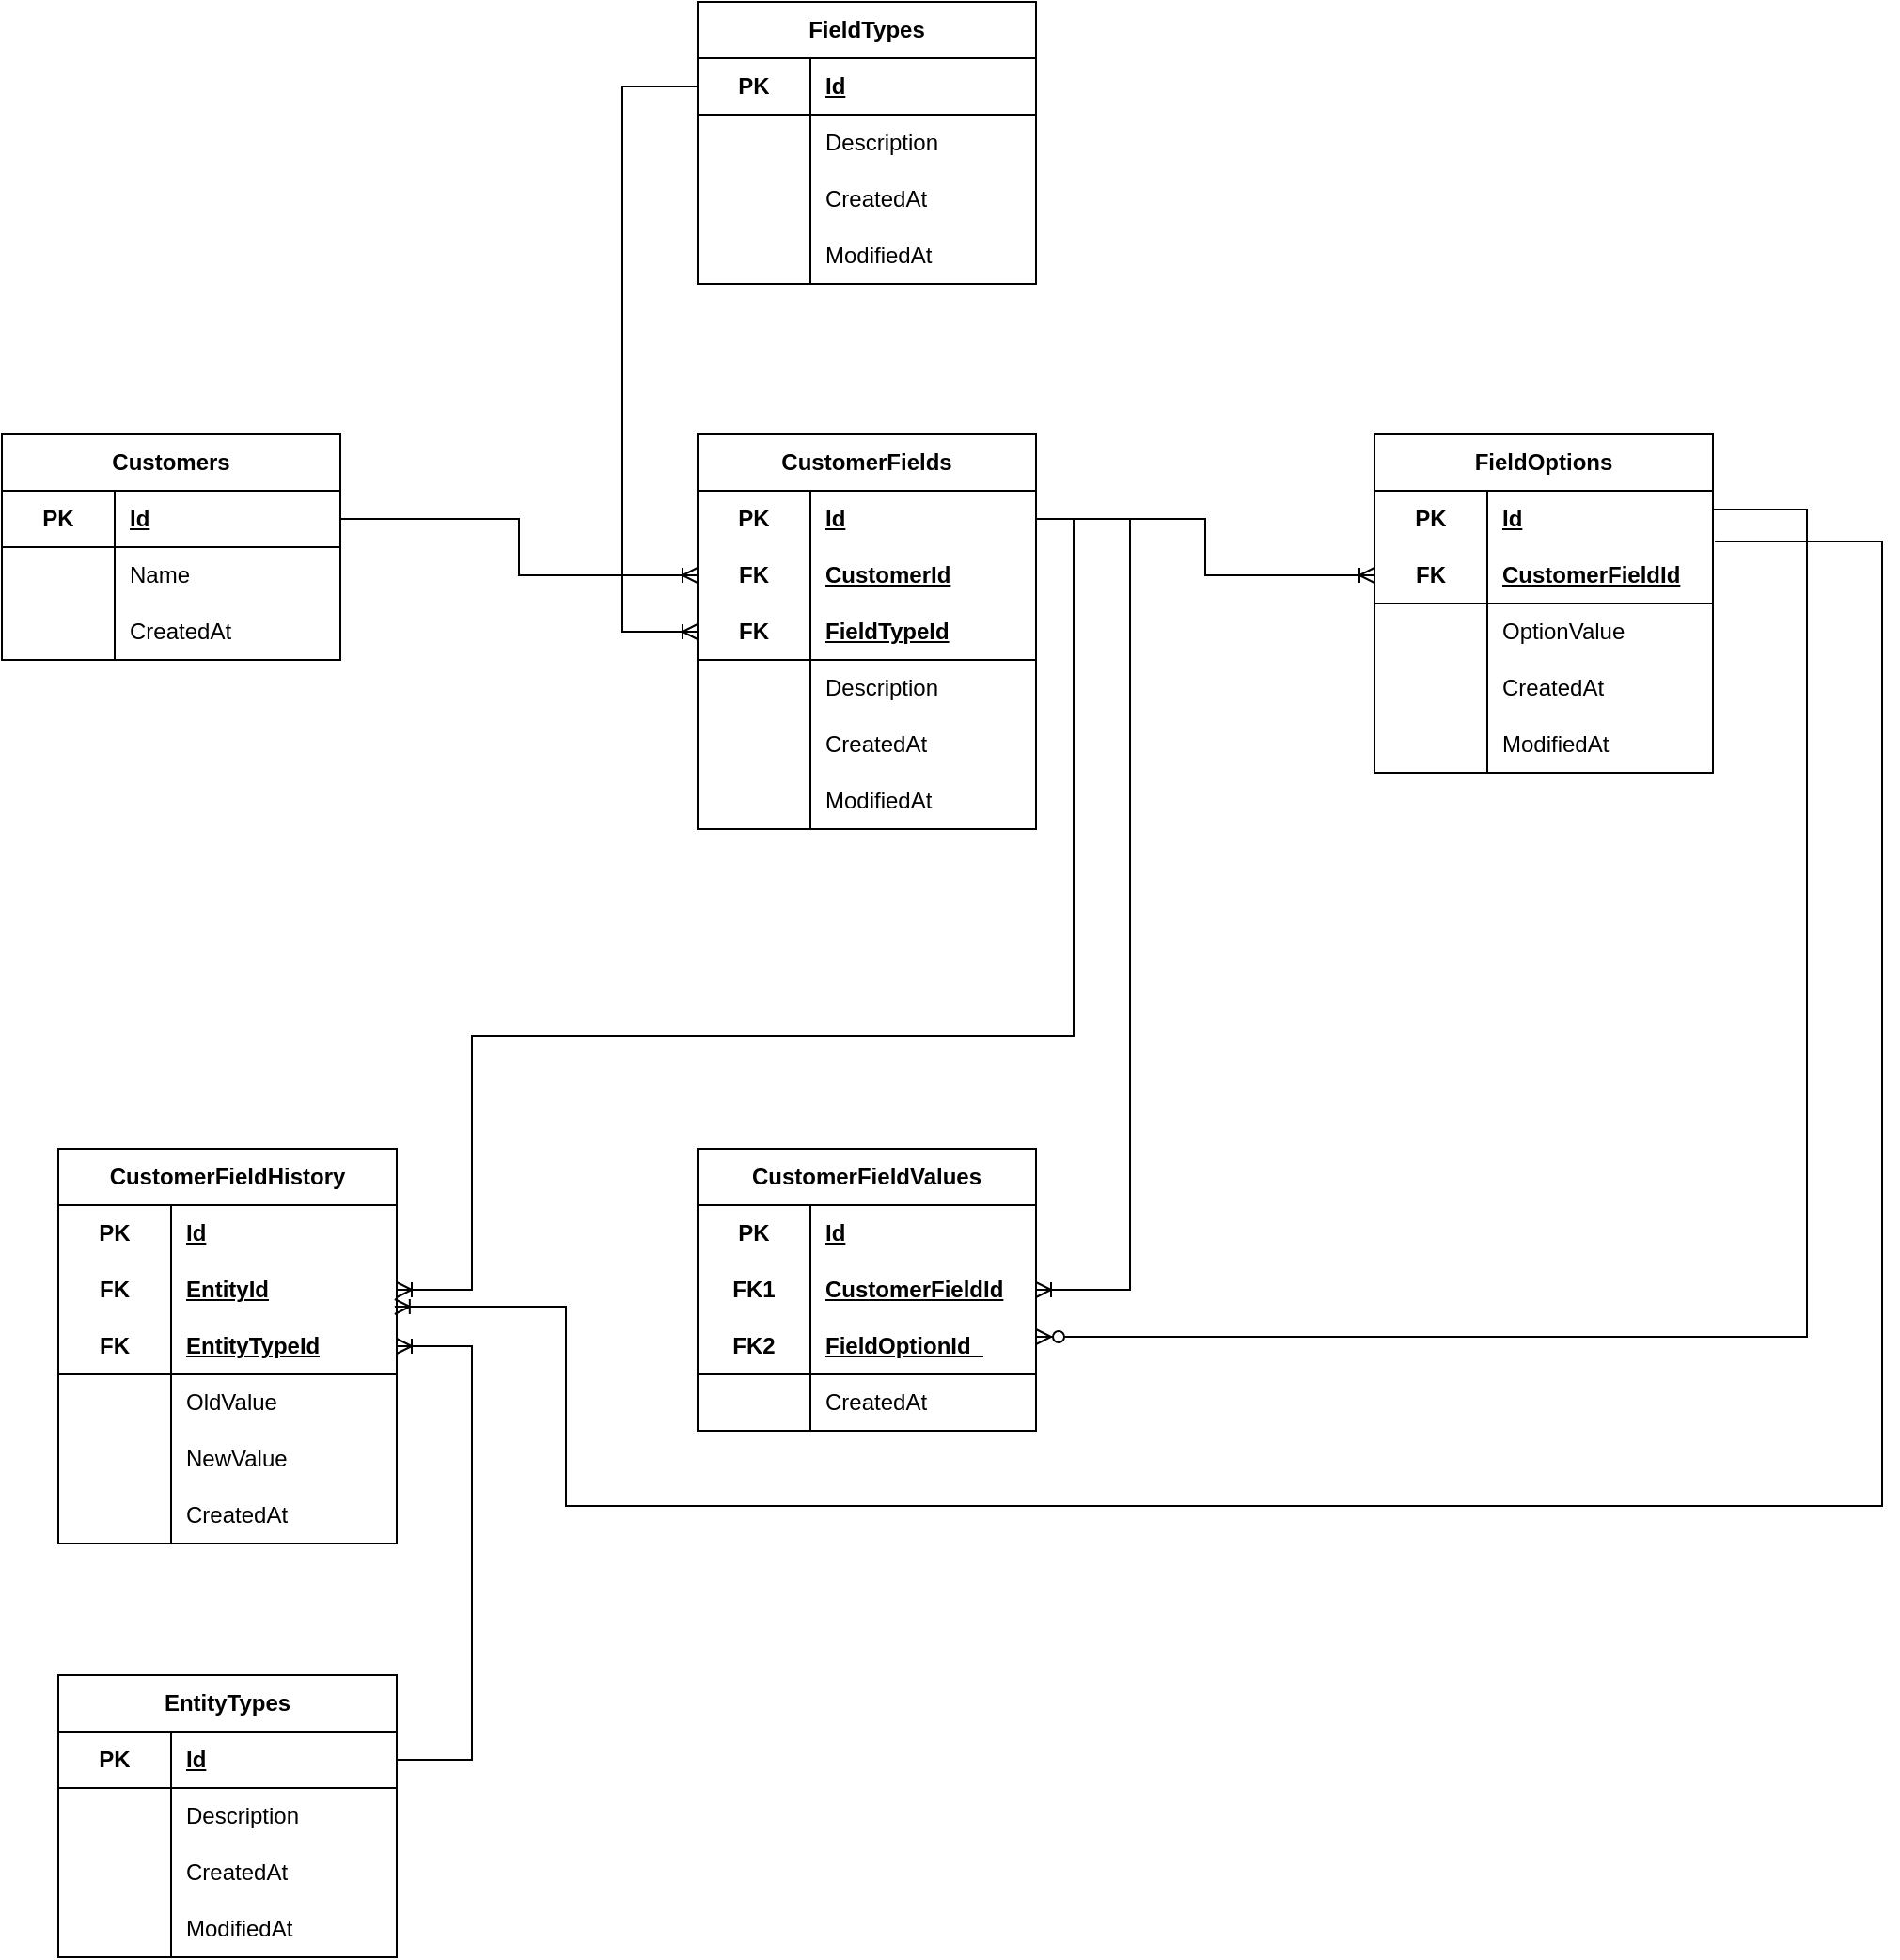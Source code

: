 <mxfile version="25.0.1">
  <diagram id="LpSIGXAV7WR-ix01Sxip" name="Page-2">
    <mxGraphModel dx="1434" dy="1846" grid="1" gridSize="10" guides="1" tooltips="1" connect="1" arrows="1" fold="1" page="1" pageScale="1" pageWidth="850" pageHeight="1100" math="0" shadow="0">
      <root>
        <mxCell id="0" />
        <mxCell id="1" parent="0" />
        <mxCell id="qp6-j1IS8gLh8jJDrGbg-1" value="Customers" style="shape=table;startSize=30;container=1;collapsible=1;childLayout=tableLayout;fixedRows=1;rowLines=0;fontStyle=1;align=center;resizeLast=1;html=1;whiteSpace=wrap;treeFolding=1;" vertex="1" parent="1">
          <mxGeometry x="140" y="30" width="180" height="120" as="geometry">
            <mxRectangle x="140" y="30" width="70" height="30" as="alternateBounds" />
          </mxGeometry>
        </mxCell>
        <mxCell id="qp6-j1IS8gLh8jJDrGbg-2" value="" style="shape=tableRow;horizontal=0;startSize=0;swimlaneHead=0;swimlaneBody=0;fillColor=none;collapsible=0;dropTarget=0;points=[[0,0.5],[1,0.5]];portConstraint=eastwest;top=0;left=0;right=0;bottom=1;html=1;" vertex="1" parent="qp6-j1IS8gLh8jJDrGbg-1">
          <mxGeometry y="30" width="180" height="30" as="geometry" />
        </mxCell>
        <mxCell id="qp6-j1IS8gLh8jJDrGbg-3" value="PK" style="shape=partialRectangle;connectable=0;fillColor=none;top=0;left=0;bottom=0;right=0;fontStyle=1;overflow=hidden;html=1;whiteSpace=wrap;" vertex="1" parent="qp6-j1IS8gLh8jJDrGbg-2">
          <mxGeometry width="60" height="30" as="geometry">
            <mxRectangle width="60" height="30" as="alternateBounds" />
          </mxGeometry>
        </mxCell>
        <mxCell id="qp6-j1IS8gLh8jJDrGbg-4" value="Id" style="shape=partialRectangle;connectable=0;fillColor=none;top=0;left=0;bottom=0;right=0;align=left;spacingLeft=6;fontStyle=5;overflow=hidden;html=1;whiteSpace=wrap;" vertex="1" parent="qp6-j1IS8gLh8jJDrGbg-2">
          <mxGeometry x="60" width="120" height="30" as="geometry">
            <mxRectangle width="120" height="30" as="alternateBounds" />
          </mxGeometry>
        </mxCell>
        <mxCell id="qp6-j1IS8gLh8jJDrGbg-5" value="" style="shape=tableRow;horizontal=0;startSize=0;swimlaneHead=0;swimlaneBody=0;fillColor=none;collapsible=0;dropTarget=0;points=[[0,0.5],[1,0.5]];portConstraint=eastwest;top=0;left=0;right=0;bottom=0;html=1;" vertex="1" parent="qp6-j1IS8gLh8jJDrGbg-1">
          <mxGeometry y="60" width="180" height="30" as="geometry" />
        </mxCell>
        <mxCell id="qp6-j1IS8gLh8jJDrGbg-6" value="" style="shape=partialRectangle;connectable=0;fillColor=none;top=0;left=0;bottom=0;right=0;editable=1;overflow=hidden;html=1;whiteSpace=wrap;" vertex="1" parent="qp6-j1IS8gLh8jJDrGbg-5">
          <mxGeometry width="60" height="30" as="geometry">
            <mxRectangle width="60" height="30" as="alternateBounds" />
          </mxGeometry>
        </mxCell>
        <mxCell id="qp6-j1IS8gLh8jJDrGbg-7" value="Name" style="shape=partialRectangle;connectable=0;fillColor=none;top=0;left=0;bottom=0;right=0;align=left;spacingLeft=6;overflow=hidden;html=1;whiteSpace=wrap;" vertex="1" parent="qp6-j1IS8gLh8jJDrGbg-5">
          <mxGeometry x="60" width="120" height="30" as="geometry">
            <mxRectangle width="120" height="30" as="alternateBounds" />
          </mxGeometry>
        </mxCell>
        <mxCell id="qp6-j1IS8gLh8jJDrGbg-8" value="" style="shape=tableRow;horizontal=0;startSize=0;swimlaneHead=0;swimlaneBody=0;fillColor=none;collapsible=0;dropTarget=0;points=[[0,0.5],[1,0.5]];portConstraint=eastwest;top=0;left=0;right=0;bottom=0;html=1;" vertex="1" parent="qp6-j1IS8gLh8jJDrGbg-1">
          <mxGeometry y="90" width="180" height="30" as="geometry" />
        </mxCell>
        <mxCell id="qp6-j1IS8gLh8jJDrGbg-9" value="" style="shape=partialRectangle;connectable=0;fillColor=none;top=0;left=0;bottom=0;right=0;editable=1;overflow=hidden;html=1;whiteSpace=wrap;" vertex="1" parent="qp6-j1IS8gLh8jJDrGbg-8">
          <mxGeometry width="60" height="30" as="geometry">
            <mxRectangle width="60" height="30" as="alternateBounds" />
          </mxGeometry>
        </mxCell>
        <mxCell id="qp6-j1IS8gLh8jJDrGbg-10" value="CreatedAt" style="shape=partialRectangle;connectable=0;fillColor=none;top=0;left=0;bottom=0;right=0;align=left;spacingLeft=6;overflow=hidden;html=1;whiteSpace=wrap;" vertex="1" parent="qp6-j1IS8gLh8jJDrGbg-8">
          <mxGeometry x="60" width="120" height="30" as="geometry">
            <mxRectangle width="120" height="30" as="alternateBounds" />
          </mxGeometry>
        </mxCell>
        <mxCell id="qp6-j1IS8gLh8jJDrGbg-11" value="CustomerFields" style="shape=table;startSize=30;container=1;collapsible=1;childLayout=tableLayout;fixedRows=1;rowLines=0;fontStyle=1;align=center;resizeLast=1;html=1;whiteSpace=wrap;treeFolding=1;" vertex="1" parent="1">
          <mxGeometry x="510" y="30" width="180" height="210" as="geometry">
            <mxRectangle x="140" y="30" width="70" height="30" as="alternateBounds" />
          </mxGeometry>
        </mxCell>
        <mxCell id="qp6-j1IS8gLh8jJDrGbg-12" value="" style="shape=tableRow;horizontal=0;startSize=0;swimlaneHead=0;swimlaneBody=0;fillColor=none;collapsible=0;dropTarget=0;points=[[0,0.5],[1,0.5]];portConstraint=eastwest;top=0;left=0;right=0;bottom=0;html=1;" vertex="1" parent="qp6-j1IS8gLh8jJDrGbg-11">
          <mxGeometry y="30" width="180" height="30" as="geometry" />
        </mxCell>
        <mxCell id="qp6-j1IS8gLh8jJDrGbg-13" value="PK" style="shape=partialRectangle;connectable=0;fillColor=none;top=0;left=0;bottom=0;right=0;fontStyle=1;overflow=hidden;html=1;whiteSpace=wrap;" vertex="1" parent="qp6-j1IS8gLh8jJDrGbg-12">
          <mxGeometry width="60" height="30" as="geometry">
            <mxRectangle width="60" height="30" as="alternateBounds" />
          </mxGeometry>
        </mxCell>
        <mxCell id="qp6-j1IS8gLh8jJDrGbg-14" value="Id" style="shape=partialRectangle;connectable=0;fillColor=none;top=0;left=0;bottom=0;right=0;align=left;spacingLeft=6;fontStyle=5;overflow=hidden;html=1;whiteSpace=wrap;" vertex="1" parent="qp6-j1IS8gLh8jJDrGbg-12">
          <mxGeometry x="60" width="120" height="30" as="geometry">
            <mxRectangle width="120" height="30" as="alternateBounds" />
          </mxGeometry>
        </mxCell>
        <mxCell id="qp6-j1IS8gLh8jJDrGbg-15" value="" style="shape=tableRow;horizontal=0;startSize=0;swimlaneHead=0;swimlaneBody=0;fillColor=none;collapsible=0;dropTarget=0;points=[[0,0.5],[1,0.5]];portConstraint=eastwest;top=0;left=0;right=0;bottom=0;html=1;" vertex="1" parent="qp6-j1IS8gLh8jJDrGbg-11">
          <mxGeometry y="60" width="180" height="30" as="geometry" />
        </mxCell>
        <mxCell id="qp6-j1IS8gLh8jJDrGbg-16" value="FK" style="shape=partialRectangle;connectable=0;fillColor=none;top=0;left=0;bottom=0;right=0;fontStyle=1;overflow=hidden;html=1;whiteSpace=wrap;" vertex="1" parent="qp6-j1IS8gLh8jJDrGbg-15">
          <mxGeometry width="60" height="30" as="geometry">
            <mxRectangle width="60" height="30" as="alternateBounds" />
          </mxGeometry>
        </mxCell>
        <mxCell id="qp6-j1IS8gLh8jJDrGbg-17" value="CustomerId" style="shape=partialRectangle;connectable=0;fillColor=none;top=0;left=0;bottom=0;right=0;align=left;spacingLeft=6;fontStyle=5;overflow=hidden;html=1;whiteSpace=wrap;" vertex="1" parent="qp6-j1IS8gLh8jJDrGbg-15">
          <mxGeometry x="60" width="120" height="30" as="geometry">
            <mxRectangle width="120" height="30" as="alternateBounds" />
          </mxGeometry>
        </mxCell>
        <mxCell id="qp6-j1IS8gLh8jJDrGbg-18" value="" style="shape=tableRow;horizontal=0;startSize=0;swimlaneHead=0;swimlaneBody=0;fillColor=none;collapsible=0;dropTarget=0;points=[[0,0.5],[1,0.5]];portConstraint=eastwest;top=0;left=0;right=0;bottom=1;html=1;" vertex="1" parent="qp6-j1IS8gLh8jJDrGbg-11">
          <mxGeometry y="90" width="180" height="30" as="geometry" />
        </mxCell>
        <mxCell id="qp6-j1IS8gLh8jJDrGbg-19" value="&lt;b style=&quot;border-color: var(--border-color);&quot;&gt;FK&lt;/b&gt;" style="shape=partialRectangle;connectable=0;fillColor=none;top=0;left=0;bottom=0;right=0;editable=1;overflow=hidden;html=1;whiteSpace=wrap;" vertex="1" parent="qp6-j1IS8gLh8jJDrGbg-18">
          <mxGeometry width="60" height="30" as="geometry">
            <mxRectangle width="60" height="30" as="alternateBounds" />
          </mxGeometry>
        </mxCell>
        <mxCell id="qp6-j1IS8gLh8jJDrGbg-20" value="&lt;b style=&quot;border-color: var(--border-color);&quot;&gt;&lt;u&gt;FieldTypeId&lt;/u&gt;&lt;/b&gt;" style="shape=partialRectangle;connectable=0;fillColor=none;top=0;left=0;bottom=0;right=0;align=left;spacingLeft=6;overflow=hidden;html=1;whiteSpace=wrap;" vertex="1" parent="qp6-j1IS8gLh8jJDrGbg-18">
          <mxGeometry x="60" width="120" height="30" as="geometry">
            <mxRectangle width="120" height="30" as="alternateBounds" />
          </mxGeometry>
        </mxCell>
        <mxCell id="qp6-j1IS8gLh8jJDrGbg-21" value="" style="shape=tableRow;horizontal=0;startSize=0;swimlaneHead=0;swimlaneBody=0;fillColor=none;collapsible=0;dropTarget=0;points=[[0,0.5],[1,0.5]];portConstraint=eastwest;top=0;left=0;right=0;bottom=0;html=1;" vertex="1" parent="qp6-j1IS8gLh8jJDrGbg-11">
          <mxGeometry y="120" width="180" height="30" as="geometry" />
        </mxCell>
        <mxCell id="qp6-j1IS8gLh8jJDrGbg-22" value="" style="shape=partialRectangle;connectable=0;fillColor=none;top=0;left=0;bottom=0;right=0;editable=1;overflow=hidden;html=1;whiteSpace=wrap;" vertex="1" parent="qp6-j1IS8gLh8jJDrGbg-21">
          <mxGeometry width="60" height="30" as="geometry">
            <mxRectangle width="60" height="30" as="alternateBounds" />
          </mxGeometry>
        </mxCell>
        <mxCell id="qp6-j1IS8gLh8jJDrGbg-23" value="Description" style="shape=partialRectangle;connectable=0;fillColor=none;top=0;left=0;bottom=0;right=0;align=left;spacingLeft=6;overflow=hidden;html=1;whiteSpace=wrap;" vertex="1" parent="qp6-j1IS8gLh8jJDrGbg-21">
          <mxGeometry x="60" width="120" height="30" as="geometry">
            <mxRectangle width="120" height="30" as="alternateBounds" />
          </mxGeometry>
        </mxCell>
        <mxCell id="qp6-j1IS8gLh8jJDrGbg-24" value="" style="shape=tableRow;horizontal=0;startSize=0;swimlaneHead=0;swimlaneBody=0;fillColor=none;collapsible=0;dropTarget=0;points=[[0,0.5],[1,0.5]];portConstraint=eastwest;top=0;left=0;right=0;bottom=0;html=1;" vertex="1" parent="qp6-j1IS8gLh8jJDrGbg-11">
          <mxGeometry y="150" width="180" height="30" as="geometry" />
        </mxCell>
        <mxCell id="qp6-j1IS8gLh8jJDrGbg-25" value="" style="shape=partialRectangle;connectable=0;fillColor=none;top=0;left=0;bottom=0;right=0;editable=1;overflow=hidden;html=1;whiteSpace=wrap;" vertex="1" parent="qp6-j1IS8gLh8jJDrGbg-24">
          <mxGeometry width="60" height="30" as="geometry">
            <mxRectangle width="60" height="30" as="alternateBounds" />
          </mxGeometry>
        </mxCell>
        <mxCell id="qp6-j1IS8gLh8jJDrGbg-26" value="CreatedAt" style="shape=partialRectangle;connectable=0;fillColor=none;top=0;left=0;bottom=0;right=0;align=left;spacingLeft=6;overflow=hidden;html=1;whiteSpace=wrap;" vertex="1" parent="qp6-j1IS8gLh8jJDrGbg-24">
          <mxGeometry x="60" width="120" height="30" as="geometry">
            <mxRectangle width="120" height="30" as="alternateBounds" />
          </mxGeometry>
        </mxCell>
        <mxCell id="qp6-j1IS8gLh8jJDrGbg-27" value="" style="shape=tableRow;horizontal=0;startSize=0;swimlaneHead=0;swimlaneBody=0;fillColor=none;collapsible=0;dropTarget=0;points=[[0,0.5],[1,0.5]];portConstraint=eastwest;top=0;left=0;right=0;bottom=0;html=1;" vertex="1" parent="qp6-j1IS8gLh8jJDrGbg-11">
          <mxGeometry y="180" width="180" height="30" as="geometry" />
        </mxCell>
        <mxCell id="qp6-j1IS8gLh8jJDrGbg-28" value="" style="shape=partialRectangle;connectable=0;fillColor=none;top=0;left=0;bottom=0;right=0;editable=1;overflow=hidden;html=1;whiteSpace=wrap;" vertex="1" parent="qp6-j1IS8gLh8jJDrGbg-27">
          <mxGeometry width="60" height="30" as="geometry">
            <mxRectangle width="60" height="30" as="alternateBounds" />
          </mxGeometry>
        </mxCell>
        <mxCell id="qp6-j1IS8gLh8jJDrGbg-29" value="ModifiedAt" style="shape=partialRectangle;connectable=0;fillColor=none;top=0;left=0;bottom=0;right=0;align=left;spacingLeft=6;overflow=hidden;html=1;whiteSpace=wrap;" vertex="1" parent="qp6-j1IS8gLh8jJDrGbg-27">
          <mxGeometry x="60" width="120" height="30" as="geometry">
            <mxRectangle width="120" height="30" as="alternateBounds" />
          </mxGeometry>
        </mxCell>
        <mxCell id="qp6-j1IS8gLh8jJDrGbg-30" value="" style="edgeStyle=orthogonalEdgeStyle;fontSize=12;html=1;endArrow=ERoneToMany;rounded=0;entryX=0;entryY=0.5;entryDx=0;entryDy=0;exitX=1;exitY=0.5;exitDx=0;exitDy=0;" edge="1" parent="1" source="qp6-j1IS8gLh8jJDrGbg-2" target="qp6-j1IS8gLh8jJDrGbg-15">
          <mxGeometry width="100" height="100" relative="1" as="geometry">
            <mxPoint x="370" y="430" as="sourcePoint" />
            <mxPoint x="470" y="330" as="targetPoint" />
          </mxGeometry>
        </mxCell>
        <mxCell id="qp6-j1IS8gLh8jJDrGbg-31" value="FieldOptions" style="shape=table;startSize=30;container=1;collapsible=1;childLayout=tableLayout;fixedRows=1;rowLines=0;fontStyle=1;align=center;resizeLast=1;html=1;whiteSpace=wrap;treeFolding=1;" vertex="1" parent="1">
          <mxGeometry x="870" y="30" width="180" height="180" as="geometry">
            <mxRectangle x="140" y="30" width="70" height="30" as="alternateBounds" />
          </mxGeometry>
        </mxCell>
        <mxCell id="qp6-j1IS8gLh8jJDrGbg-32" value="" style="shape=tableRow;horizontal=0;startSize=0;swimlaneHead=0;swimlaneBody=0;fillColor=none;collapsible=0;dropTarget=0;points=[[0,0.5],[1,0.5]];portConstraint=eastwest;top=0;left=0;right=0;bottom=0;html=1;" vertex="1" parent="qp6-j1IS8gLh8jJDrGbg-31">
          <mxGeometry y="30" width="180" height="30" as="geometry" />
        </mxCell>
        <mxCell id="qp6-j1IS8gLh8jJDrGbg-33" value="PK" style="shape=partialRectangle;connectable=0;fillColor=none;top=0;left=0;bottom=0;right=0;fontStyle=1;overflow=hidden;html=1;whiteSpace=wrap;" vertex="1" parent="qp6-j1IS8gLh8jJDrGbg-32">
          <mxGeometry width="60" height="30" as="geometry">
            <mxRectangle width="60" height="30" as="alternateBounds" />
          </mxGeometry>
        </mxCell>
        <mxCell id="qp6-j1IS8gLh8jJDrGbg-34" value="Id" style="shape=partialRectangle;connectable=0;fillColor=none;top=0;left=0;bottom=0;right=0;align=left;spacingLeft=6;fontStyle=5;overflow=hidden;html=1;whiteSpace=wrap;" vertex="1" parent="qp6-j1IS8gLh8jJDrGbg-32">
          <mxGeometry x="60" width="120" height="30" as="geometry">
            <mxRectangle width="120" height="30" as="alternateBounds" />
          </mxGeometry>
        </mxCell>
        <mxCell id="qp6-j1IS8gLh8jJDrGbg-35" value="" style="shape=tableRow;horizontal=0;startSize=0;swimlaneHead=0;swimlaneBody=0;fillColor=none;collapsible=0;dropTarget=0;points=[[0,0.5],[1,0.5]];portConstraint=eastwest;top=0;left=0;right=0;bottom=1;html=1;" vertex="1" parent="qp6-j1IS8gLh8jJDrGbg-31">
          <mxGeometry y="60" width="180" height="30" as="geometry" />
        </mxCell>
        <mxCell id="qp6-j1IS8gLh8jJDrGbg-36" value="FK" style="shape=partialRectangle;connectable=0;fillColor=none;top=0;left=0;bottom=0;right=0;fontStyle=1;overflow=hidden;html=1;whiteSpace=wrap;" vertex="1" parent="qp6-j1IS8gLh8jJDrGbg-35">
          <mxGeometry width="60" height="30" as="geometry">
            <mxRectangle width="60" height="30" as="alternateBounds" />
          </mxGeometry>
        </mxCell>
        <mxCell id="qp6-j1IS8gLh8jJDrGbg-37" value="CustomerFieldId" style="shape=partialRectangle;connectable=0;fillColor=none;top=0;left=0;bottom=0;right=0;align=left;spacingLeft=6;fontStyle=5;overflow=hidden;html=1;whiteSpace=wrap;" vertex="1" parent="qp6-j1IS8gLh8jJDrGbg-35">
          <mxGeometry x="60" width="120" height="30" as="geometry">
            <mxRectangle width="120" height="30" as="alternateBounds" />
          </mxGeometry>
        </mxCell>
        <mxCell id="qp6-j1IS8gLh8jJDrGbg-38" value="" style="shape=tableRow;horizontal=0;startSize=0;swimlaneHead=0;swimlaneBody=0;fillColor=none;collapsible=0;dropTarget=0;points=[[0,0.5],[1,0.5]];portConstraint=eastwest;top=0;left=0;right=0;bottom=0;html=1;" vertex="1" parent="qp6-j1IS8gLh8jJDrGbg-31">
          <mxGeometry y="90" width="180" height="30" as="geometry" />
        </mxCell>
        <mxCell id="qp6-j1IS8gLh8jJDrGbg-39" value="" style="shape=partialRectangle;connectable=0;fillColor=none;top=0;left=0;bottom=0;right=0;editable=1;overflow=hidden;html=1;whiteSpace=wrap;" vertex="1" parent="qp6-j1IS8gLh8jJDrGbg-38">
          <mxGeometry width="60" height="30" as="geometry">
            <mxRectangle width="60" height="30" as="alternateBounds" />
          </mxGeometry>
        </mxCell>
        <mxCell id="qp6-j1IS8gLh8jJDrGbg-40" value="OptionValue" style="shape=partialRectangle;connectable=0;fillColor=none;top=0;left=0;bottom=0;right=0;align=left;spacingLeft=6;overflow=hidden;html=1;whiteSpace=wrap;" vertex="1" parent="qp6-j1IS8gLh8jJDrGbg-38">
          <mxGeometry x="60" width="120" height="30" as="geometry">
            <mxRectangle width="120" height="30" as="alternateBounds" />
          </mxGeometry>
        </mxCell>
        <mxCell id="qp6-j1IS8gLh8jJDrGbg-41" value="" style="shape=tableRow;horizontal=0;startSize=0;swimlaneHead=0;swimlaneBody=0;fillColor=none;collapsible=0;dropTarget=0;points=[[0,0.5],[1,0.5]];portConstraint=eastwest;top=0;left=0;right=0;bottom=0;html=1;" vertex="1" parent="qp6-j1IS8gLh8jJDrGbg-31">
          <mxGeometry y="120" width="180" height="30" as="geometry" />
        </mxCell>
        <mxCell id="qp6-j1IS8gLh8jJDrGbg-42" value="" style="shape=partialRectangle;connectable=0;fillColor=none;top=0;left=0;bottom=0;right=0;editable=1;overflow=hidden;html=1;whiteSpace=wrap;" vertex="1" parent="qp6-j1IS8gLh8jJDrGbg-41">
          <mxGeometry width="60" height="30" as="geometry">
            <mxRectangle width="60" height="30" as="alternateBounds" />
          </mxGeometry>
        </mxCell>
        <mxCell id="qp6-j1IS8gLh8jJDrGbg-43" value="CreatedAt" style="shape=partialRectangle;connectable=0;fillColor=none;top=0;left=0;bottom=0;right=0;align=left;spacingLeft=6;overflow=hidden;html=1;whiteSpace=wrap;" vertex="1" parent="qp6-j1IS8gLh8jJDrGbg-41">
          <mxGeometry x="60" width="120" height="30" as="geometry">
            <mxRectangle width="120" height="30" as="alternateBounds" />
          </mxGeometry>
        </mxCell>
        <mxCell id="qp6-j1IS8gLh8jJDrGbg-44" value="" style="shape=tableRow;horizontal=0;startSize=0;swimlaneHead=0;swimlaneBody=0;fillColor=none;collapsible=0;dropTarget=0;points=[[0,0.5],[1,0.5]];portConstraint=eastwest;top=0;left=0;right=0;bottom=0;html=1;" vertex="1" parent="qp6-j1IS8gLh8jJDrGbg-31">
          <mxGeometry y="150" width="180" height="30" as="geometry" />
        </mxCell>
        <mxCell id="qp6-j1IS8gLh8jJDrGbg-45" value="" style="shape=partialRectangle;connectable=0;fillColor=none;top=0;left=0;bottom=0;right=0;editable=1;overflow=hidden;html=1;whiteSpace=wrap;" vertex="1" parent="qp6-j1IS8gLh8jJDrGbg-44">
          <mxGeometry width="60" height="30" as="geometry">
            <mxRectangle width="60" height="30" as="alternateBounds" />
          </mxGeometry>
        </mxCell>
        <mxCell id="qp6-j1IS8gLh8jJDrGbg-46" value="ModifiedAt" style="shape=partialRectangle;connectable=0;fillColor=none;top=0;left=0;bottom=0;right=0;align=left;spacingLeft=6;overflow=hidden;html=1;whiteSpace=wrap;" vertex="1" parent="qp6-j1IS8gLh8jJDrGbg-44">
          <mxGeometry x="60" width="120" height="30" as="geometry">
            <mxRectangle width="120" height="30" as="alternateBounds" />
          </mxGeometry>
        </mxCell>
        <mxCell id="qp6-j1IS8gLh8jJDrGbg-47" value="" style="edgeStyle=orthogonalEdgeStyle;fontSize=12;html=1;endArrow=ERoneToMany;rounded=0;entryX=0;entryY=0.5;entryDx=0;entryDy=0;exitX=1;exitY=0.5;exitDx=0;exitDy=0;" edge="1" parent="1" source="qp6-j1IS8gLh8jJDrGbg-12" target="qp6-j1IS8gLh8jJDrGbg-35">
          <mxGeometry width="100" height="100" relative="1" as="geometry">
            <mxPoint x="370" y="430" as="sourcePoint" />
            <mxPoint x="470" y="330" as="targetPoint" />
          </mxGeometry>
        </mxCell>
        <mxCell id="qp6-j1IS8gLh8jJDrGbg-48" value="CustomerFieldValues" style="shape=table;startSize=30;container=1;collapsible=1;childLayout=tableLayout;fixedRows=1;rowLines=0;fontStyle=1;align=center;resizeLast=1;html=1;whiteSpace=wrap;treeFolding=1;" vertex="1" parent="1">
          <mxGeometry x="510" y="410" width="180" height="150" as="geometry">
            <mxRectangle x="140" y="30" width="70" height="30" as="alternateBounds" />
          </mxGeometry>
        </mxCell>
        <mxCell id="qp6-j1IS8gLh8jJDrGbg-49" value="" style="shape=tableRow;horizontal=0;startSize=0;swimlaneHead=0;swimlaneBody=0;fillColor=none;collapsible=0;dropTarget=0;points=[[0,0.5],[1,0.5]];portConstraint=eastwest;top=0;left=0;right=0;bottom=0;html=1;" vertex="1" parent="qp6-j1IS8gLh8jJDrGbg-48">
          <mxGeometry y="30" width="180" height="30" as="geometry" />
        </mxCell>
        <mxCell id="qp6-j1IS8gLh8jJDrGbg-50" value="PK" style="shape=partialRectangle;connectable=0;fillColor=none;top=0;left=0;bottom=0;right=0;fontStyle=1;overflow=hidden;html=1;whiteSpace=wrap;" vertex="1" parent="qp6-j1IS8gLh8jJDrGbg-49">
          <mxGeometry width="60" height="30" as="geometry">
            <mxRectangle width="60" height="30" as="alternateBounds" />
          </mxGeometry>
        </mxCell>
        <mxCell id="qp6-j1IS8gLh8jJDrGbg-51" value="Id" style="shape=partialRectangle;connectable=0;fillColor=none;top=0;left=0;bottom=0;right=0;align=left;spacingLeft=6;fontStyle=5;overflow=hidden;html=1;whiteSpace=wrap;" vertex="1" parent="qp6-j1IS8gLh8jJDrGbg-49">
          <mxGeometry x="60" width="120" height="30" as="geometry">
            <mxRectangle width="120" height="30" as="alternateBounds" />
          </mxGeometry>
        </mxCell>
        <mxCell id="qp6-j1IS8gLh8jJDrGbg-52" value="" style="shape=tableRow;horizontal=0;startSize=0;swimlaneHead=0;swimlaneBody=0;fillColor=none;collapsible=0;dropTarget=0;points=[[0,0.5],[1,0.5]];portConstraint=eastwest;top=0;left=0;right=0;bottom=0;html=1;" vertex="1" parent="qp6-j1IS8gLh8jJDrGbg-48">
          <mxGeometry y="60" width="180" height="30" as="geometry" />
        </mxCell>
        <mxCell id="qp6-j1IS8gLh8jJDrGbg-53" value="FK1" style="shape=partialRectangle;connectable=0;fillColor=none;top=0;left=0;bottom=0;right=0;fontStyle=1;overflow=hidden;html=1;whiteSpace=wrap;" vertex="1" parent="qp6-j1IS8gLh8jJDrGbg-52">
          <mxGeometry width="60" height="30" as="geometry">
            <mxRectangle width="60" height="30" as="alternateBounds" />
          </mxGeometry>
        </mxCell>
        <mxCell id="qp6-j1IS8gLh8jJDrGbg-54" value="CustomerFieldId" style="shape=partialRectangle;connectable=0;fillColor=none;top=0;left=0;bottom=0;right=0;align=left;spacingLeft=6;fontStyle=5;overflow=hidden;html=1;whiteSpace=wrap;" vertex="1" parent="qp6-j1IS8gLh8jJDrGbg-52">
          <mxGeometry x="60" width="120" height="30" as="geometry">
            <mxRectangle width="120" height="30" as="alternateBounds" />
          </mxGeometry>
        </mxCell>
        <mxCell id="qp6-j1IS8gLh8jJDrGbg-55" value="" style="shape=tableRow;horizontal=0;startSize=0;swimlaneHead=0;swimlaneBody=0;fillColor=none;collapsible=0;dropTarget=0;points=[[0,0.5],[1,0.5]];portConstraint=eastwest;top=0;left=0;right=0;bottom=1;html=1;swimlaneLine=1;swimlaneFillColor=none;fontStyle=1" vertex="1" parent="qp6-j1IS8gLh8jJDrGbg-48">
          <mxGeometry y="90" width="180" height="30" as="geometry" />
        </mxCell>
        <mxCell id="qp6-j1IS8gLh8jJDrGbg-56" value="FK2" style="shape=partialRectangle;connectable=0;fillColor=none;top=0;left=0;bottom=0;right=0;editable=1;overflow=hidden;html=1;whiteSpace=wrap;fontStyle=1" vertex="1" parent="qp6-j1IS8gLh8jJDrGbg-55">
          <mxGeometry width="60" height="30" as="geometry">
            <mxRectangle width="60" height="30" as="alternateBounds" />
          </mxGeometry>
        </mxCell>
        <mxCell id="qp6-j1IS8gLh8jJDrGbg-57" value="&lt;b&gt;&lt;u&gt;FieldOptionId&amp;nbsp;&amp;nbsp;&lt;/u&gt;&lt;/b&gt;" style="shape=partialRectangle;connectable=0;fillColor=none;top=0;left=0;bottom=0;right=0;align=left;spacingLeft=6;overflow=hidden;html=1;whiteSpace=wrap;" vertex="1" parent="qp6-j1IS8gLh8jJDrGbg-55">
          <mxGeometry x="60" width="120" height="30" as="geometry">
            <mxRectangle width="120" height="30" as="alternateBounds" />
          </mxGeometry>
        </mxCell>
        <mxCell id="qp6-j1IS8gLh8jJDrGbg-61" value="" style="shape=tableRow;horizontal=0;startSize=0;swimlaneHead=0;swimlaneBody=0;fillColor=none;collapsible=0;dropTarget=0;points=[[0,0.5],[1,0.5]];portConstraint=eastwest;top=0;left=0;right=0;bottom=0;html=1;" vertex="1" parent="qp6-j1IS8gLh8jJDrGbg-48">
          <mxGeometry y="120" width="180" height="30" as="geometry" />
        </mxCell>
        <mxCell id="qp6-j1IS8gLh8jJDrGbg-62" value="" style="shape=partialRectangle;connectable=0;fillColor=none;top=0;left=0;bottom=0;right=0;editable=1;overflow=hidden;html=1;whiteSpace=wrap;" vertex="1" parent="qp6-j1IS8gLh8jJDrGbg-61">
          <mxGeometry width="60" height="30" as="geometry">
            <mxRectangle width="60" height="30" as="alternateBounds" />
          </mxGeometry>
        </mxCell>
        <mxCell id="qp6-j1IS8gLh8jJDrGbg-63" value="CreatedAt" style="shape=partialRectangle;connectable=0;fillColor=none;top=0;left=0;bottom=0;right=0;align=left;spacingLeft=6;overflow=hidden;html=1;whiteSpace=wrap;" vertex="1" parent="qp6-j1IS8gLh8jJDrGbg-61">
          <mxGeometry x="60" width="120" height="30" as="geometry">
            <mxRectangle width="120" height="30" as="alternateBounds" />
          </mxGeometry>
        </mxCell>
        <mxCell id="qp6-j1IS8gLh8jJDrGbg-67" value="" style="edgeStyle=orthogonalEdgeStyle;fontSize=12;html=1;endArrow=ERoneToMany;rounded=0;exitX=1;exitY=0.5;exitDx=0;exitDy=0;entryX=1;entryY=0.5;entryDx=0;entryDy=0;" edge="1" parent="1" source="qp6-j1IS8gLh8jJDrGbg-12" target="qp6-j1IS8gLh8jJDrGbg-52">
          <mxGeometry width="100" height="100" relative="1" as="geometry">
            <mxPoint x="410" y="150" as="sourcePoint" />
            <mxPoint x="400" y="525" as="targetPoint" />
            <Array as="points">
              <mxPoint x="740" y="75" />
              <mxPoint x="740" y="485" />
            </Array>
          </mxGeometry>
        </mxCell>
        <mxCell id="qp6-j1IS8gLh8jJDrGbg-68" value="" style="edgeStyle=orthogonalEdgeStyle;fontSize=12;html=1;endArrow=ERzeroToMany;endFill=1;rounded=0;exitX=1;exitY=0.5;exitDx=0;exitDy=0;entryX=1;entryY=0.5;entryDx=0;entryDy=0;" edge="1" parent="1">
          <mxGeometry width="100" height="100" relative="1" as="geometry">
            <mxPoint x="1050" y="70" as="sourcePoint" />
            <mxPoint x="690" y="510" as="targetPoint" />
            <Array as="points">
              <mxPoint x="1100" y="70" />
              <mxPoint x="1100" y="510" />
            </Array>
          </mxGeometry>
        </mxCell>
        <mxCell id="qp6-j1IS8gLh8jJDrGbg-69" value="CustomerFieldHistory" style="shape=table;startSize=30;container=1;collapsible=1;childLayout=tableLayout;fixedRows=1;rowLines=0;fontStyle=1;align=center;resizeLast=1;html=1;whiteSpace=wrap;treeFolding=1;" vertex="1" parent="1">
          <mxGeometry x="170" y="410" width="180" height="210" as="geometry">
            <mxRectangle x="140" y="30" width="70" height="30" as="alternateBounds" />
          </mxGeometry>
        </mxCell>
        <mxCell id="qp6-j1IS8gLh8jJDrGbg-70" value="" style="shape=tableRow;horizontal=0;startSize=0;swimlaneHead=0;swimlaneBody=0;fillColor=none;collapsible=0;dropTarget=0;points=[[0,0.5],[1,0.5]];portConstraint=eastwest;top=0;left=0;right=0;bottom=0;html=1;" vertex="1" parent="qp6-j1IS8gLh8jJDrGbg-69">
          <mxGeometry y="30" width="180" height="30" as="geometry" />
        </mxCell>
        <mxCell id="qp6-j1IS8gLh8jJDrGbg-71" value="PK" style="shape=partialRectangle;connectable=0;fillColor=none;top=0;left=0;bottom=0;right=0;fontStyle=1;overflow=hidden;html=1;whiteSpace=wrap;" vertex="1" parent="qp6-j1IS8gLh8jJDrGbg-70">
          <mxGeometry width="60" height="30" as="geometry">
            <mxRectangle width="60" height="30" as="alternateBounds" />
          </mxGeometry>
        </mxCell>
        <mxCell id="qp6-j1IS8gLh8jJDrGbg-72" value="Id" style="shape=partialRectangle;connectable=0;fillColor=none;top=0;left=0;bottom=0;right=0;align=left;spacingLeft=6;fontStyle=5;overflow=hidden;html=1;whiteSpace=wrap;" vertex="1" parent="qp6-j1IS8gLh8jJDrGbg-70">
          <mxGeometry x="60" width="120" height="30" as="geometry">
            <mxRectangle width="120" height="30" as="alternateBounds" />
          </mxGeometry>
        </mxCell>
        <mxCell id="qp6-j1IS8gLh8jJDrGbg-73" value="" style="shape=tableRow;horizontal=0;startSize=0;swimlaneHead=0;swimlaneBody=0;fillColor=none;collapsible=0;dropTarget=0;points=[[0,0.5],[1,0.5]];portConstraint=eastwest;top=0;left=0;right=0;bottom=0;html=1;" vertex="1" parent="qp6-j1IS8gLh8jJDrGbg-69">
          <mxGeometry y="60" width="180" height="30" as="geometry" />
        </mxCell>
        <mxCell id="qp6-j1IS8gLh8jJDrGbg-74" value="FK" style="shape=partialRectangle;connectable=0;fillColor=none;top=0;left=0;bottom=0;right=0;fontStyle=1;overflow=hidden;html=1;whiteSpace=wrap;" vertex="1" parent="qp6-j1IS8gLh8jJDrGbg-73">
          <mxGeometry width="60" height="30" as="geometry">
            <mxRectangle width="60" height="30" as="alternateBounds" />
          </mxGeometry>
        </mxCell>
        <mxCell id="qp6-j1IS8gLh8jJDrGbg-75" value="EntityId" style="shape=partialRectangle;connectable=0;fillColor=none;top=0;left=0;bottom=0;right=0;align=left;spacingLeft=6;fontStyle=5;overflow=hidden;html=1;whiteSpace=wrap;" vertex="1" parent="qp6-j1IS8gLh8jJDrGbg-73">
          <mxGeometry x="60" width="120" height="30" as="geometry">
            <mxRectangle width="120" height="30" as="alternateBounds" />
          </mxGeometry>
        </mxCell>
        <mxCell id="qp6-j1IS8gLh8jJDrGbg-76" value="" style="shape=tableRow;horizontal=0;startSize=0;swimlaneHead=0;swimlaneBody=0;fillColor=none;collapsible=0;dropTarget=0;points=[[0,0.5],[1,0.5]];portConstraint=eastwest;top=0;left=0;right=0;bottom=1;html=1;" vertex="1" parent="qp6-j1IS8gLh8jJDrGbg-69">
          <mxGeometry y="90" width="180" height="30" as="geometry" />
        </mxCell>
        <mxCell id="qp6-j1IS8gLh8jJDrGbg-77" value="&lt;span style=&quot;font-weight: 700;&quot;&gt;FK&lt;/span&gt;" style="shape=partialRectangle;connectable=0;fillColor=none;top=0;left=0;bottom=0;right=0;editable=1;overflow=hidden;html=1;whiteSpace=wrap;" vertex="1" parent="qp6-j1IS8gLh8jJDrGbg-76">
          <mxGeometry width="60" height="30" as="geometry">
            <mxRectangle width="60" height="30" as="alternateBounds" />
          </mxGeometry>
        </mxCell>
        <mxCell id="qp6-j1IS8gLh8jJDrGbg-78" value="&lt;b&gt;&lt;u&gt;EntityTypeId&lt;/u&gt;&lt;/b&gt;" style="shape=partialRectangle;connectable=0;fillColor=none;top=0;left=0;bottom=0;right=0;align=left;spacingLeft=6;overflow=hidden;html=1;whiteSpace=wrap;" vertex="1" parent="qp6-j1IS8gLh8jJDrGbg-76">
          <mxGeometry x="60" width="120" height="30" as="geometry">
            <mxRectangle width="120" height="30" as="alternateBounds" />
          </mxGeometry>
        </mxCell>
        <mxCell id="qp6-j1IS8gLh8jJDrGbg-79" value="" style="shape=tableRow;horizontal=0;startSize=0;swimlaneHead=0;swimlaneBody=0;fillColor=none;collapsible=0;dropTarget=0;points=[[0,0.5],[1,0.5]];portConstraint=eastwest;top=0;left=0;right=0;bottom=0;html=1;" vertex="1" parent="qp6-j1IS8gLh8jJDrGbg-69">
          <mxGeometry y="120" width="180" height="30" as="geometry" />
        </mxCell>
        <mxCell id="qp6-j1IS8gLh8jJDrGbg-80" value="" style="shape=partialRectangle;connectable=0;fillColor=none;top=0;left=0;bottom=0;right=0;editable=1;overflow=hidden;html=1;whiteSpace=wrap;" vertex="1" parent="qp6-j1IS8gLh8jJDrGbg-79">
          <mxGeometry width="60" height="30" as="geometry">
            <mxRectangle width="60" height="30" as="alternateBounds" />
          </mxGeometry>
        </mxCell>
        <mxCell id="qp6-j1IS8gLh8jJDrGbg-81" value="OldValue" style="shape=partialRectangle;connectable=0;fillColor=none;top=0;left=0;bottom=0;right=0;align=left;spacingLeft=6;overflow=hidden;html=1;whiteSpace=wrap;" vertex="1" parent="qp6-j1IS8gLh8jJDrGbg-79">
          <mxGeometry x="60" width="120" height="30" as="geometry">
            <mxRectangle width="120" height="30" as="alternateBounds" />
          </mxGeometry>
        </mxCell>
        <mxCell id="qp6-j1IS8gLh8jJDrGbg-82" value="" style="shape=tableRow;horizontal=0;startSize=0;swimlaneHead=0;swimlaneBody=0;fillColor=none;collapsible=0;dropTarget=0;points=[[0,0.5],[1,0.5]];portConstraint=eastwest;top=0;left=0;right=0;bottom=0;html=1;" vertex="1" parent="qp6-j1IS8gLh8jJDrGbg-69">
          <mxGeometry y="150" width="180" height="30" as="geometry" />
        </mxCell>
        <mxCell id="qp6-j1IS8gLh8jJDrGbg-83" value="" style="shape=partialRectangle;connectable=0;fillColor=none;top=0;left=0;bottom=0;right=0;editable=1;overflow=hidden;html=1;whiteSpace=wrap;" vertex="1" parent="qp6-j1IS8gLh8jJDrGbg-82">
          <mxGeometry width="60" height="30" as="geometry">
            <mxRectangle width="60" height="30" as="alternateBounds" />
          </mxGeometry>
        </mxCell>
        <mxCell id="qp6-j1IS8gLh8jJDrGbg-84" value="NewValue" style="shape=partialRectangle;connectable=0;fillColor=none;top=0;left=0;bottom=0;right=0;align=left;spacingLeft=6;overflow=hidden;html=1;whiteSpace=wrap;" vertex="1" parent="qp6-j1IS8gLh8jJDrGbg-82">
          <mxGeometry x="60" width="120" height="30" as="geometry">
            <mxRectangle width="120" height="30" as="alternateBounds" />
          </mxGeometry>
        </mxCell>
        <mxCell id="qp6-j1IS8gLh8jJDrGbg-86" value="" style="shape=tableRow;horizontal=0;startSize=0;swimlaneHead=0;swimlaneBody=0;fillColor=none;collapsible=0;dropTarget=0;points=[[0,0.5],[1,0.5]];portConstraint=eastwest;top=0;left=0;right=0;bottom=1;html=1;fontStyle=1" vertex="1" parent="qp6-j1IS8gLh8jJDrGbg-69">
          <mxGeometry y="180" width="180" height="30" as="geometry" />
        </mxCell>
        <mxCell id="qp6-j1IS8gLh8jJDrGbg-87" value="" style="shape=partialRectangle;connectable=0;fillColor=none;top=0;left=0;bottom=0;right=0;fontStyle=1;overflow=hidden;html=1;whiteSpace=wrap;" vertex="1" parent="qp6-j1IS8gLh8jJDrGbg-86">
          <mxGeometry width="60" height="30" as="geometry">
            <mxRectangle width="60" height="30" as="alternateBounds" />
          </mxGeometry>
        </mxCell>
        <mxCell id="qp6-j1IS8gLh8jJDrGbg-88" value="CreatedAt" style="shape=partialRectangle;connectable=0;fillColor=none;top=0;left=0;bottom=0;right=0;align=left;spacingLeft=6;fontStyle=0;overflow=hidden;html=1;whiteSpace=wrap;strokeColor=default;" vertex="1" parent="qp6-j1IS8gLh8jJDrGbg-86">
          <mxGeometry x="60" width="120" height="30" as="geometry">
            <mxRectangle width="120" height="30" as="alternateBounds" />
          </mxGeometry>
        </mxCell>
        <mxCell id="qp6-j1IS8gLh8jJDrGbg-85" value="" style="edgeStyle=orthogonalEdgeStyle;fontSize=12;html=1;endArrow=ERoneToMany;rounded=0;entryX=1;entryY=0.5;entryDx=0;entryDy=0;exitX=1;exitY=0.5;exitDx=0;exitDy=0;" edge="1" parent="1" source="qp6-j1IS8gLh8jJDrGbg-12" target="qp6-j1IS8gLh8jJDrGbg-73">
          <mxGeometry width="100" height="100" relative="1" as="geometry">
            <mxPoint x="410" y="430" as="sourcePoint" />
            <mxPoint x="510" y="330" as="targetPoint" />
            <Array as="points">
              <mxPoint x="710" y="75" />
              <mxPoint x="710" y="350" />
              <mxPoint x="390" y="350" />
              <mxPoint x="390" y="485" />
            </Array>
          </mxGeometry>
        </mxCell>
        <mxCell id="qp6-j1IS8gLh8jJDrGbg-91" value="FieldTypes" style="shape=table;startSize=30;container=1;collapsible=1;childLayout=tableLayout;fixedRows=1;rowLines=0;fontStyle=1;align=center;resizeLast=1;html=1;whiteSpace=wrap;treeFolding=1;" vertex="1" parent="1">
          <mxGeometry x="510" y="-200" width="180" height="150" as="geometry">
            <mxRectangle x="140" y="30" width="70" height="30" as="alternateBounds" />
          </mxGeometry>
        </mxCell>
        <mxCell id="qp6-j1IS8gLh8jJDrGbg-92" value="" style="shape=tableRow;horizontal=0;startSize=0;swimlaneHead=0;swimlaneBody=0;fillColor=none;collapsible=0;dropTarget=0;points=[[0,0.5],[1,0.5]];portConstraint=eastwest;top=0;left=0;right=0;bottom=1;html=1;" vertex="1" parent="qp6-j1IS8gLh8jJDrGbg-91">
          <mxGeometry y="30" width="180" height="30" as="geometry" />
        </mxCell>
        <mxCell id="qp6-j1IS8gLh8jJDrGbg-93" value="PK" style="shape=partialRectangle;connectable=0;fillColor=none;top=0;left=0;bottom=0;right=0;fontStyle=1;overflow=hidden;html=1;whiteSpace=wrap;" vertex="1" parent="qp6-j1IS8gLh8jJDrGbg-92">
          <mxGeometry width="60" height="30" as="geometry">
            <mxRectangle width="60" height="30" as="alternateBounds" />
          </mxGeometry>
        </mxCell>
        <mxCell id="qp6-j1IS8gLh8jJDrGbg-94" value="Id" style="shape=partialRectangle;connectable=0;fillColor=none;top=0;left=0;bottom=0;right=0;align=left;spacingLeft=6;fontStyle=5;overflow=hidden;html=1;whiteSpace=wrap;" vertex="1" parent="qp6-j1IS8gLh8jJDrGbg-92">
          <mxGeometry x="60" width="120" height="30" as="geometry">
            <mxRectangle width="120" height="30" as="alternateBounds" />
          </mxGeometry>
        </mxCell>
        <mxCell id="qp6-j1IS8gLh8jJDrGbg-95" value="" style="shape=tableRow;horizontal=0;startSize=0;swimlaneHead=0;swimlaneBody=0;fillColor=none;collapsible=0;dropTarget=0;points=[[0,0.5],[1,0.5]];portConstraint=eastwest;top=0;left=0;right=0;bottom=0;html=1;" vertex="1" parent="qp6-j1IS8gLh8jJDrGbg-91">
          <mxGeometry y="60" width="180" height="30" as="geometry" />
        </mxCell>
        <mxCell id="qp6-j1IS8gLh8jJDrGbg-96" value="" style="shape=partialRectangle;connectable=0;fillColor=none;top=0;left=0;bottom=0;right=0;editable=1;overflow=hidden;html=1;whiteSpace=wrap;" vertex="1" parent="qp6-j1IS8gLh8jJDrGbg-95">
          <mxGeometry width="60" height="30" as="geometry">
            <mxRectangle width="60" height="30" as="alternateBounds" />
          </mxGeometry>
        </mxCell>
        <mxCell id="qp6-j1IS8gLh8jJDrGbg-97" value="Description" style="shape=partialRectangle;connectable=0;fillColor=none;top=0;left=0;bottom=0;right=0;align=left;spacingLeft=6;overflow=hidden;html=1;whiteSpace=wrap;" vertex="1" parent="qp6-j1IS8gLh8jJDrGbg-95">
          <mxGeometry x="60" width="120" height="30" as="geometry">
            <mxRectangle width="120" height="30" as="alternateBounds" />
          </mxGeometry>
        </mxCell>
        <mxCell id="qp6-j1IS8gLh8jJDrGbg-98" value="" style="shape=tableRow;horizontal=0;startSize=0;swimlaneHead=0;swimlaneBody=0;fillColor=none;collapsible=0;dropTarget=0;points=[[0,0.5],[1,0.5]];portConstraint=eastwest;top=0;left=0;right=0;bottom=0;html=1;" vertex="1" parent="qp6-j1IS8gLh8jJDrGbg-91">
          <mxGeometry y="90" width="180" height="30" as="geometry" />
        </mxCell>
        <mxCell id="qp6-j1IS8gLh8jJDrGbg-99" value="" style="shape=partialRectangle;connectable=0;fillColor=none;top=0;left=0;bottom=0;right=0;editable=1;overflow=hidden;html=1;whiteSpace=wrap;" vertex="1" parent="qp6-j1IS8gLh8jJDrGbg-98">
          <mxGeometry width="60" height="30" as="geometry">
            <mxRectangle width="60" height="30" as="alternateBounds" />
          </mxGeometry>
        </mxCell>
        <mxCell id="qp6-j1IS8gLh8jJDrGbg-100" value="CreatedAt" style="shape=partialRectangle;connectable=0;fillColor=none;top=0;left=0;bottom=0;right=0;align=left;spacingLeft=6;overflow=hidden;html=1;whiteSpace=wrap;" vertex="1" parent="qp6-j1IS8gLh8jJDrGbg-98">
          <mxGeometry x="60" width="120" height="30" as="geometry">
            <mxRectangle width="120" height="30" as="alternateBounds" />
          </mxGeometry>
        </mxCell>
        <mxCell id="qp6-j1IS8gLh8jJDrGbg-101" value="" style="shape=tableRow;horizontal=0;startSize=0;swimlaneHead=0;swimlaneBody=0;fillColor=none;collapsible=0;dropTarget=0;points=[[0,0.5],[1,0.5]];portConstraint=eastwest;top=0;left=0;right=0;bottom=0;html=1;" vertex="1" parent="qp6-j1IS8gLh8jJDrGbg-91">
          <mxGeometry y="120" width="180" height="30" as="geometry" />
        </mxCell>
        <mxCell id="qp6-j1IS8gLh8jJDrGbg-102" value="" style="shape=partialRectangle;connectable=0;fillColor=none;top=0;left=0;bottom=0;right=0;editable=1;overflow=hidden;html=1;whiteSpace=wrap;" vertex="1" parent="qp6-j1IS8gLh8jJDrGbg-101">
          <mxGeometry width="60" height="30" as="geometry">
            <mxRectangle width="60" height="30" as="alternateBounds" />
          </mxGeometry>
        </mxCell>
        <mxCell id="qp6-j1IS8gLh8jJDrGbg-103" value="ModifiedAt" style="shape=partialRectangle;connectable=0;fillColor=none;top=0;left=0;bottom=0;right=0;align=left;spacingLeft=6;overflow=hidden;html=1;whiteSpace=wrap;" vertex="1" parent="qp6-j1IS8gLh8jJDrGbg-101">
          <mxGeometry x="60" width="120" height="30" as="geometry">
            <mxRectangle width="120" height="30" as="alternateBounds" />
          </mxGeometry>
        </mxCell>
        <mxCell id="qp6-j1IS8gLh8jJDrGbg-104" value="" style="edgeStyle=orthogonalEdgeStyle;fontSize=12;html=1;endArrow=ERoneToMany;rounded=0;entryX=0;entryY=0.5;entryDx=0;entryDy=0;exitX=0;exitY=0.5;exitDx=0;exitDy=0;" edge="1" parent="1" source="qp6-j1IS8gLh8jJDrGbg-92" target="qp6-j1IS8gLh8jJDrGbg-18">
          <mxGeometry width="100" height="100" relative="1" as="geometry">
            <mxPoint x="710" y="-80" as="sourcePoint" />
            <mxPoint x="680" y="-70" as="targetPoint" />
            <Array as="points">
              <mxPoint x="470" y="-155" />
              <mxPoint x="470" y="135" />
            </Array>
          </mxGeometry>
        </mxCell>
        <mxCell id="qp6-j1IS8gLh8jJDrGbg-105" value="EntityTypes" style="shape=table;startSize=30;container=1;collapsible=1;childLayout=tableLayout;fixedRows=1;rowLines=0;fontStyle=1;align=center;resizeLast=1;html=1;whiteSpace=wrap;treeFolding=1;" vertex="1" parent="1">
          <mxGeometry x="170" y="690" width="180" height="150" as="geometry">
            <mxRectangle x="140" y="30" width="70" height="30" as="alternateBounds" />
          </mxGeometry>
        </mxCell>
        <mxCell id="qp6-j1IS8gLh8jJDrGbg-106" value="" style="shape=tableRow;horizontal=0;startSize=0;swimlaneHead=0;swimlaneBody=0;fillColor=none;collapsible=0;dropTarget=0;points=[[0,0.5],[1,0.5]];portConstraint=eastwest;top=0;left=0;right=0;bottom=1;html=1;" vertex="1" parent="qp6-j1IS8gLh8jJDrGbg-105">
          <mxGeometry y="30" width="180" height="30" as="geometry" />
        </mxCell>
        <mxCell id="qp6-j1IS8gLh8jJDrGbg-107" value="PK" style="shape=partialRectangle;connectable=0;fillColor=none;top=0;left=0;bottom=0;right=0;fontStyle=1;overflow=hidden;html=1;whiteSpace=wrap;" vertex="1" parent="qp6-j1IS8gLh8jJDrGbg-106">
          <mxGeometry width="60" height="30" as="geometry">
            <mxRectangle width="60" height="30" as="alternateBounds" />
          </mxGeometry>
        </mxCell>
        <mxCell id="qp6-j1IS8gLh8jJDrGbg-108" value="Id" style="shape=partialRectangle;connectable=0;fillColor=none;top=0;left=0;bottom=0;right=0;align=left;spacingLeft=6;fontStyle=5;overflow=hidden;html=1;whiteSpace=wrap;" vertex="1" parent="qp6-j1IS8gLh8jJDrGbg-106">
          <mxGeometry x="60" width="120" height="30" as="geometry">
            <mxRectangle width="120" height="30" as="alternateBounds" />
          </mxGeometry>
        </mxCell>
        <mxCell id="qp6-j1IS8gLh8jJDrGbg-109" value="" style="shape=tableRow;horizontal=0;startSize=0;swimlaneHead=0;swimlaneBody=0;fillColor=none;collapsible=0;dropTarget=0;points=[[0,0.5],[1,0.5]];portConstraint=eastwest;top=0;left=0;right=0;bottom=0;html=1;" vertex="1" parent="qp6-j1IS8gLh8jJDrGbg-105">
          <mxGeometry y="60" width="180" height="30" as="geometry" />
        </mxCell>
        <mxCell id="qp6-j1IS8gLh8jJDrGbg-110" value="" style="shape=partialRectangle;connectable=0;fillColor=none;top=0;left=0;bottom=0;right=0;editable=1;overflow=hidden;html=1;whiteSpace=wrap;" vertex="1" parent="qp6-j1IS8gLh8jJDrGbg-109">
          <mxGeometry width="60" height="30" as="geometry">
            <mxRectangle width="60" height="30" as="alternateBounds" />
          </mxGeometry>
        </mxCell>
        <mxCell id="qp6-j1IS8gLh8jJDrGbg-111" value="Description" style="shape=partialRectangle;connectable=0;fillColor=none;top=0;left=0;bottom=0;right=0;align=left;spacingLeft=6;overflow=hidden;html=1;whiteSpace=wrap;" vertex="1" parent="qp6-j1IS8gLh8jJDrGbg-109">
          <mxGeometry x="60" width="120" height="30" as="geometry">
            <mxRectangle width="120" height="30" as="alternateBounds" />
          </mxGeometry>
        </mxCell>
        <mxCell id="qp6-j1IS8gLh8jJDrGbg-112" value="" style="shape=tableRow;horizontal=0;startSize=0;swimlaneHead=0;swimlaneBody=0;fillColor=none;collapsible=0;dropTarget=0;points=[[0,0.5],[1,0.5]];portConstraint=eastwest;top=0;left=0;right=0;bottom=0;html=1;" vertex="1" parent="qp6-j1IS8gLh8jJDrGbg-105">
          <mxGeometry y="90" width="180" height="30" as="geometry" />
        </mxCell>
        <mxCell id="qp6-j1IS8gLh8jJDrGbg-113" value="" style="shape=partialRectangle;connectable=0;fillColor=none;top=0;left=0;bottom=0;right=0;editable=1;overflow=hidden;html=1;whiteSpace=wrap;" vertex="1" parent="qp6-j1IS8gLh8jJDrGbg-112">
          <mxGeometry width="60" height="30" as="geometry">
            <mxRectangle width="60" height="30" as="alternateBounds" />
          </mxGeometry>
        </mxCell>
        <mxCell id="qp6-j1IS8gLh8jJDrGbg-114" value="CreatedAt" style="shape=partialRectangle;connectable=0;fillColor=none;top=0;left=0;bottom=0;right=0;align=left;spacingLeft=6;overflow=hidden;html=1;whiteSpace=wrap;" vertex="1" parent="qp6-j1IS8gLh8jJDrGbg-112">
          <mxGeometry x="60" width="120" height="30" as="geometry">
            <mxRectangle width="120" height="30" as="alternateBounds" />
          </mxGeometry>
        </mxCell>
        <mxCell id="qp6-j1IS8gLh8jJDrGbg-115" value="" style="shape=tableRow;horizontal=0;startSize=0;swimlaneHead=0;swimlaneBody=0;fillColor=none;collapsible=0;dropTarget=0;points=[[0,0.5],[1,0.5]];portConstraint=eastwest;top=0;left=0;right=0;bottom=0;html=1;" vertex="1" parent="qp6-j1IS8gLh8jJDrGbg-105">
          <mxGeometry y="120" width="180" height="30" as="geometry" />
        </mxCell>
        <mxCell id="qp6-j1IS8gLh8jJDrGbg-116" value="" style="shape=partialRectangle;connectable=0;fillColor=none;top=0;left=0;bottom=0;right=0;editable=1;overflow=hidden;html=1;whiteSpace=wrap;" vertex="1" parent="qp6-j1IS8gLh8jJDrGbg-115">
          <mxGeometry width="60" height="30" as="geometry">
            <mxRectangle width="60" height="30" as="alternateBounds" />
          </mxGeometry>
        </mxCell>
        <mxCell id="qp6-j1IS8gLh8jJDrGbg-117" value="ModifiedAt" style="shape=partialRectangle;connectable=0;fillColor=none;top=0;left=0;bottom=0;right=0;align=left;spacingLeft=6;overflow=hidden;html=1;whiteSpace=wrap;" vertex="1" parent="qp6-j1IS8gLh8jJDrGbg-115">
          <mxGeometry x="60" width="120" height="30" as="geometry">
            <mxRectangle width="120" height="30" as="alternateBounds" />
          </mxGeometry>
        </mxCell>
        <mxCell id="qp6-j1IS8gLh8jJDrGbg-118" value="" style="edgeStyle=orthogonalEdgeStyle;fontSize=12;html=1;endArrow=ERoneToMany;rounded=0;entryX=1;entryY=0.5;entryDx=0;entryDy=0;exitX=1;exitY=0.5;exitDx=0;exitDy=0;" edge="1" parent="1" source="qp6-j1IS8gLh8jJDrGbg-106" target="qp6-j1IS8gLh8jJDrGbg-76">
          <mxGeometry width="100" height="100" relative="1" as="geometry">
            <mxPoint x="580" y="710" as="sourcePoint" />
            <mxPoint x="680" y="610" as="targetPoint" />
            <Array as="points">
              <mxPoint x="390" y="735" />
              <mxPoint x="390" y="515" />
            </Array>
          </mxGeometry>
        </mxCell>
        <mxCell id="vwuWVQSiKhALV88WxREp-1" value="" style="edgeStyle=orthogonalEdgeStyle;fontSize=12;html=1;endArrow=ERoneToMany;rounded=0;entryX=0.994;entryY=0.8;entryDx=0;entryDy=0;entryPerimeter=0;exitX=1.006;exitY=0.9;exitDx=0;exitDy=0;exitPerimeter=0;" edge="1" parent="1" source="qp6-j1IS8gLh8jJDrGbg-32" target="qp6-j1IS8gLh8jJDrGbg-73">
          <mxGeometry width="100" height="100" relative="1" as="geometry">
            <mxPoint x="580" y="310" as="sourcePoint" />
            <mxPoint x="680" y="210" as="targetPoint" />
            <Array as="points">
              <mxPoint x="1140" y="87" />
              <mxPoint x="1140" y="600" />
              <mxPoint x="440" y="600" />
              <mxPoint x="440" y="494" />
            </Array>
          </mxGeometry>
        </mxCell>
      </root>
    </mxGraphModel>
  </diagram>
</mxfile>
